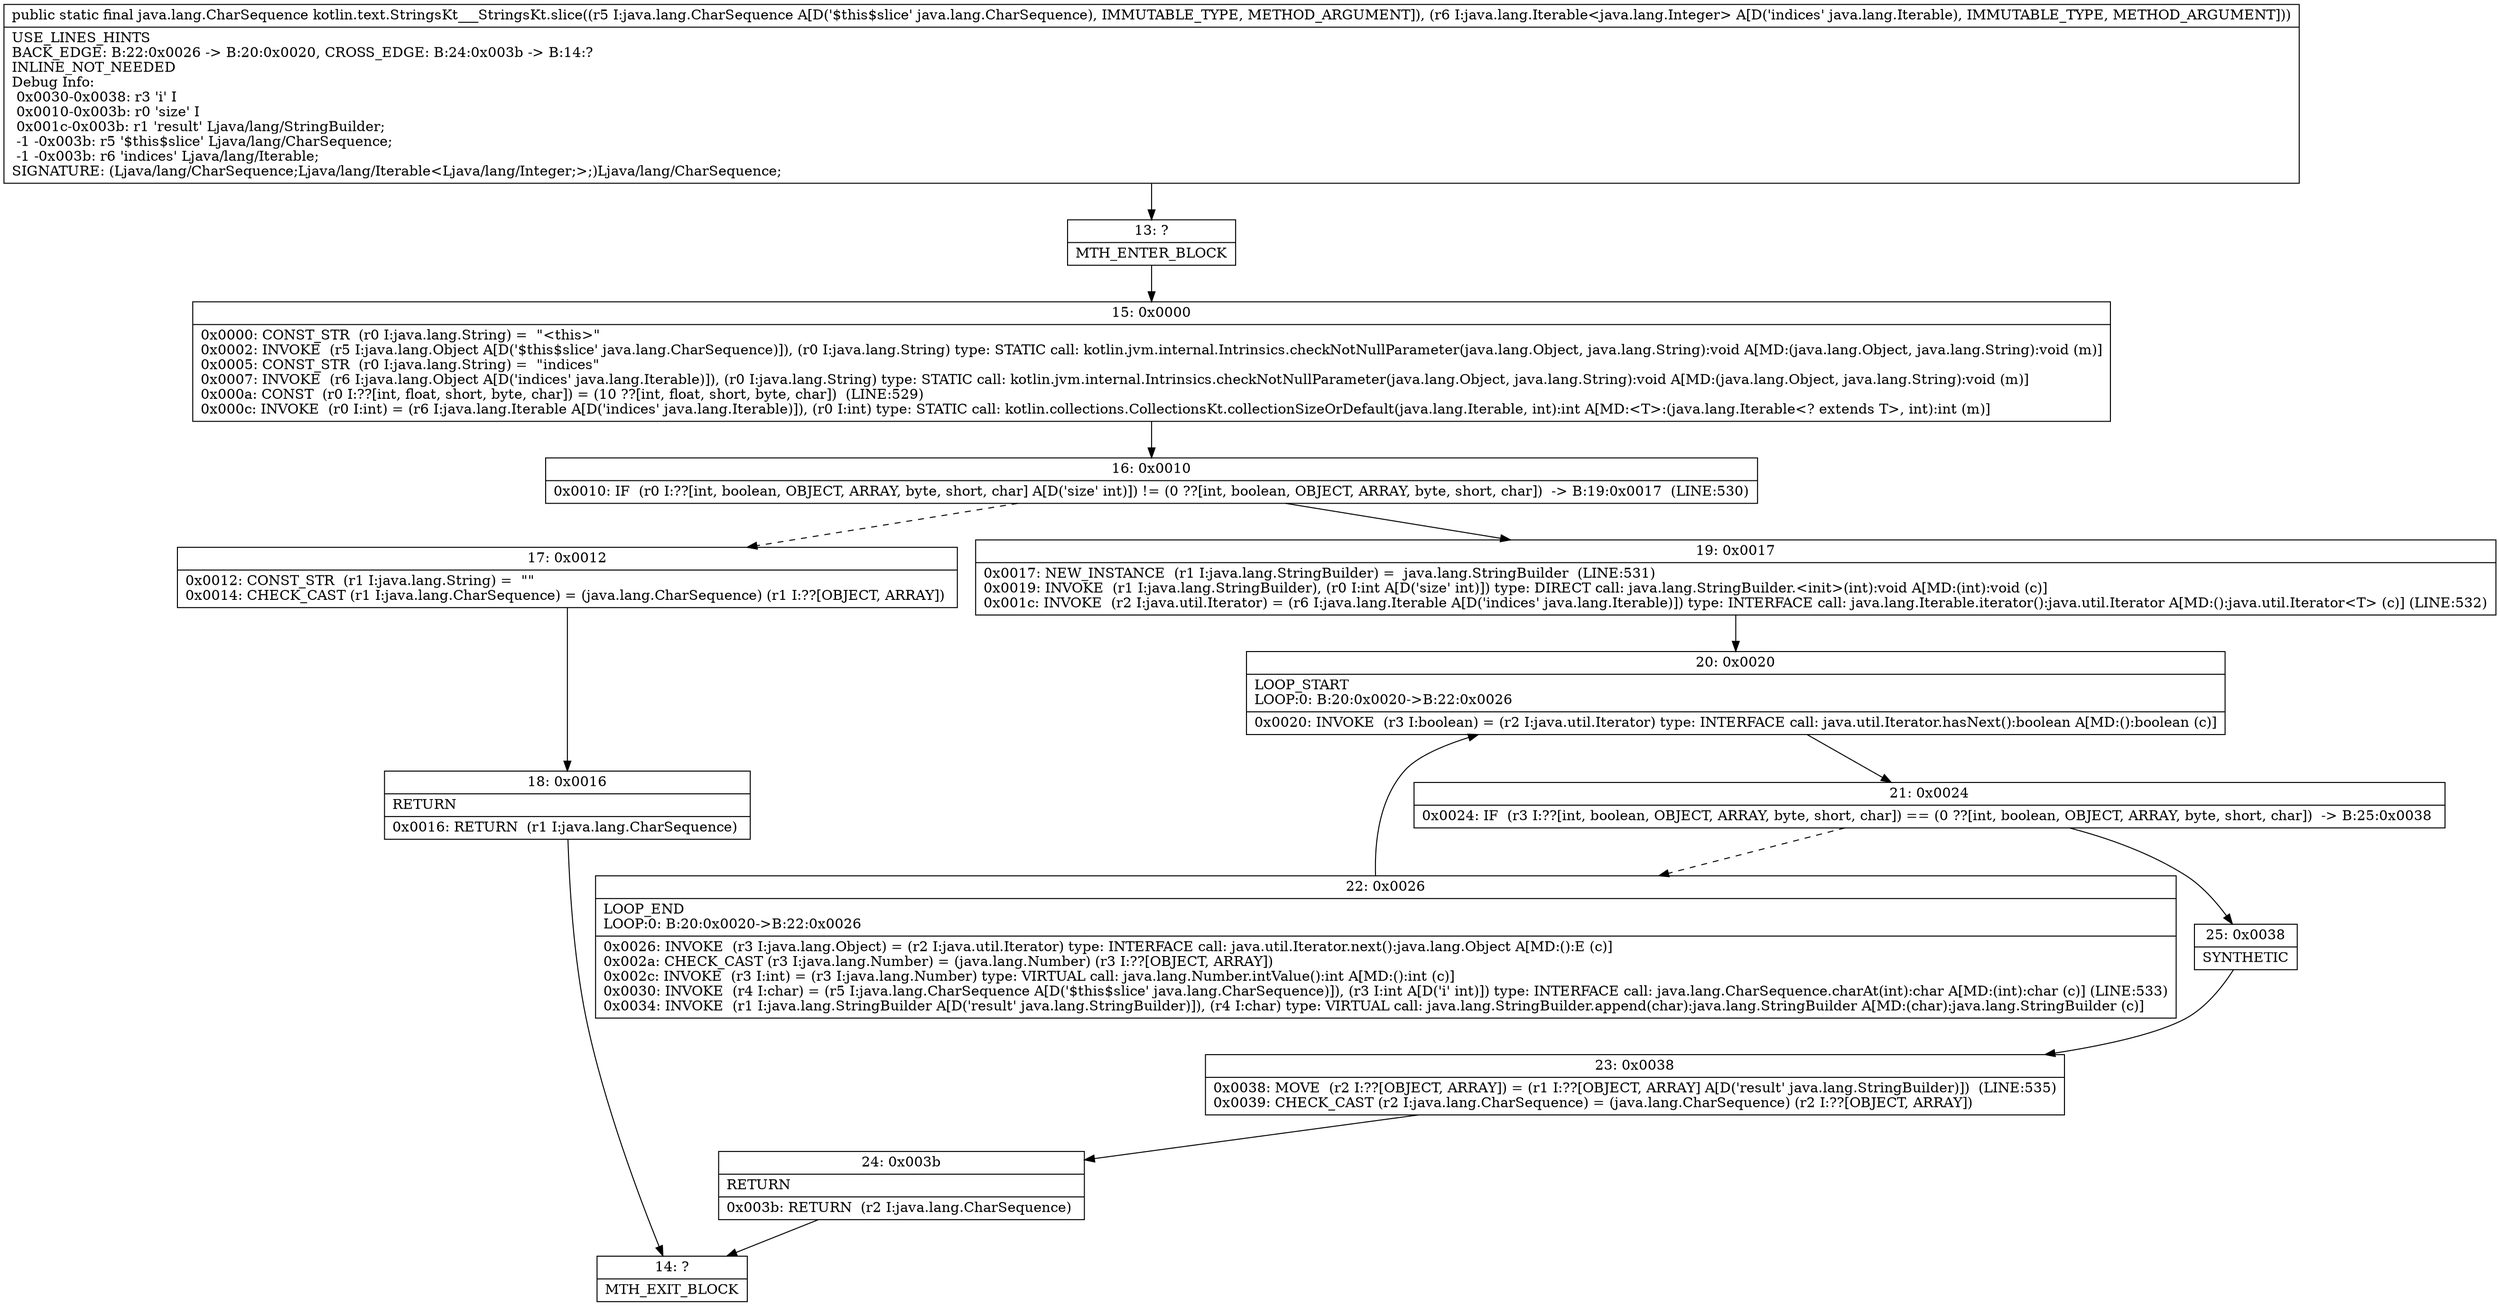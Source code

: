 digraph "CFG forkotlin.text.StringsKt___StringsKt.slice(Ljava\/lang\/CharSequence;Ljava\/lang\/Iterable;)Ljava\/lang\/CharSequence;" {
Node_13 [shape=record,label="{13\:\ ?|MTH_ENTER_BLOCK\l}"];
Node_15 [shape=record,label="{15\:\ 0x0000|0x0000: CONST_STR  (r0 I:java.lang.String) =  \"\<this\>\" \l0x0002: INVOKE  (r5 I:java.lang.Object A[D('$this$slice' java.lang.CharSequence)]), (r0 I:java.lang.String) type: STATIC call: kotlin.jvm.internal.Intrinsics.checkNotNullParameter(java.lang.Object, java.lang.String):void A[MD:(java.lang.Object, java.lang.String):void (m)]\l0x0005: CONST_STR  (r0 I:java.lang.String) =  \"indices\" \l0x0007: INVOKE  (r6 I:java.lang.Object A[D('indices' java.lang.Iterable)]), (r0 I:java.lang.String) type: STATIC call: kotlin.jvm.internal.Intrinsics.checkNotNullParameter(java.lang.Object, java.lang.String):void A[MD:(java.lang.Object, java.lang.String):void (m)]\l0x000a: CONST  (r0 I:??[int, float, short, byte, char]) = (10 ??[int, float, short, byte, char])  (LINE:529)\l0x000c: INVOKE  (r0 I:int) = (r6 I:java.lang.Iterable A[D('indices' java.lang.Iterable)]), (r0 I:int) type: STATIC call: kotlin.collections.CollectionsKt.collectionSizeOrDefault(java.lang.Iterable, int):int A[MD:\<T\>:(java.lang.Iterable\<? extends T\>, int):int (m)]\l}"];
Node_16 [shape=record,label="{16\:\ 0x0010|0x0010: IF  (r0 I:??[int, boolean, OBJECT, ARRAY, byte, short, char] A[D('size' int)]) != (0 ??[int, boolean, OBJECT, ARRAY, byte, short, char])  \-\> B:19:0x0017  (LINE:530)\l}"];
Node_17 [shape=record,label="{17\:\ 0x0012|0x0012: CONST_STR  (r1 I:java.lang.String) =  \"\" \l0x0014: CHECK_CAST (r1 I:java.lang.CharSequence) = (java.lang.CharSequence) (r1 I:??[OBJECT, ARRAY]) \l}"];
Node_18 [shape=record,label="{18\:\ 0x0016|RETURN\l|0x0016: RETURN  (r1 I:java.lang.CharSequence) \l}"];
Node_14 [shape=record,label="{14\:\ ?|MTH_EXIT_BLOCK\l}"];
Node_19 [shape=record,label="{19\:\ 0x0017|0x0017: NEW_INSTANCE  (r1 I:java.lang.StringBuilder) =  java.lang.StringBuilder  (LINE:531)\l0x0019: INVOKE  (r1 I:java.lang.StringBuilder), (r0 I:int A[D('size' int)]) type: DIRECT call: java.lang.StringBuilder.\<init\>(int):void A[MD:(int):void (c)]\l0x001c: INVOKE  (r2 I:java.util.Iterator) = (r6 I:java.lang.Iterable A[D('indices' java.lang.Iterable)]) type: INTERFACE call: java.lang.Iterable.iterator():java.util.Iterator A[MD:():java.util.Iterator\<T\> (c)] (LINE:532)\l}"];
Node_20 [shape=record,label="{20\:\ 0x0020|LOOP_START\lLOOP:0: B:20:0x0020\-\>B:22:0x0026\l|0x0020: INVOKE  (r3 I:boolean) = (r2 I:java.util.Iterator) type: INTERFACE call: java.util.Iterator.hasNext():boolean A[MD:():boolean (c)]\l}"];
Node_21 [shape=record,label="{21\:\ 0x0024|0x0024: IF  (r3 I:??[int, boolean, OBJECT, ARRAY, byte, short, char]) == (0 ??[int, boolean, OBJECT, ARRAY, byte, short, char])  \-\> B:25:0x0038 \l}"];
Node_22 [shape=record,label="{22\:\ 0x0026|LOOP_END\lLOOP:0: B:20:0x0020\-\>B:22:0x0026\l|0x0026: INVOKE  (r3 I:java.lang.Object) = (r2 I:java.util.Iterator) type: INTERFACE call: java.util.Iterator.next():java.lang.Object A[MD:():E (c)]\l0x002a: CHECK_CAST (r3 I:java.lang.Number) = (java.lang.Number) (r3 I:??[OBJECT, ARRAY]) \l0x002c: INVOKE  (r3 I:int) = (r3 I:java.lang.Number) type: VIRTUAL call: java.lang.Number.intValue():int A[MD:():int (c)]\l0x0030: INVOKE  (r4 I:char) = (r5 I:java.lang.CharSequence A[D('$this$slice' java.lang.CharSequence)]), (r3 I:int A[D('i' int)]) type: INTERFACE call: java.lang.CharSequence.charAt(int):char A[MD:(int):char (c)] (LINE:533)\l0x0034: INVOKE  (r1 I:java.lang.StringBuilder A[D('result' java.lang.StringBuilder)]), (r4 I:char) type: VIRTUAL call: java.lang.StringBuilder.append(char):java.lang.StringBuilder A[MD:(char):java.lang.StringBuilder (c)]\l}"];
Node_25 [shape=record,label="{25\:\ 0x0038|SYNTHETIC\l}"];
Node_23 [shape=record,label="{23\:\ 0x0038|0x0038: MOVE  (r2 I:??[OBJECT, ARRAY]) = (r1 I:??[OBJECT, ARRAY] A[D('result' java.lang.StringBuilder)])  (LINE:535)\l0x0039: CHECK_CAST (r2 I:java.lang.CharSequence) = (java.lang.CharSequence) (r2 I:??[OBJECT, ARRAY]) \l}"];
Node_24 [shape=record,label="{24\:\ 0x003b|RETURN\l|0x003b: RETURN  (r2 I:java.lang.CharSequence) \l}"];
MethodNode[shape=record,label="{public static final java.lang.CharSequence kotlin.text.StringsKt___StringsKt.slice((r5 I:java.lang.CharSequence A[D('$this$slice' java.lang.CharSequence), IMMUTABLE_TYPE, METHOD_ARGUMENT]), (r6 I:java.lang.Iterable\<java.lang.Integer\> A[D('indices' java.lang.Iterable), IMMUTABLE_TYPE, METHOD_ARGUMENT]))  | USE_LINES_HINTS\lBACK_EDGE: B:22:0x0026 \-\> B:20:0x0020, CROSS_EDGE: B:24:0x003b \-\> B:14:?\lINLINE_NOT_NEEDED\lDebug Info:\l  0x0030\-0x0038: r3 'i' I\l  0x0010\-0x003b: r0 'size' I\l  0x001c\-0x003b: r1 'result' Ljava\/lang\/StringBuilder;\l  \-1 \-0x003b: r5 '$this$slice' Ljava\/lang\/CharSequence;\l  \-1 \-0x003b: r6 'indices' Ljava\/lang\/Iterable;\lSIGNATURE: (Ljava\/lang\/CharSequence;Ljava\/lang\/Iterable\<Ljava\/lang\/Integer;\>;)Ljava\/lang\/CharSequence;\l}"];
MethodNode -> Node_13;Node_13 -> Node_15;
Node_15 -> Node_16;
Node_16 -> Node_17[style=dashed];
Node_16 -> Node_19;
Node_17 -> Node_18;
Node_18 -> Node_14;
Node_19 -> Node_20;
Node_20 -> Node_21;
Node_21 -> Node_22[style=dashed];
Node_21 -> Node_25;
Node_22 -> Node_20;
Node_25 -> Node_23;
Node_23 -> Node_24;
Node_24 -> Node_14;
}

